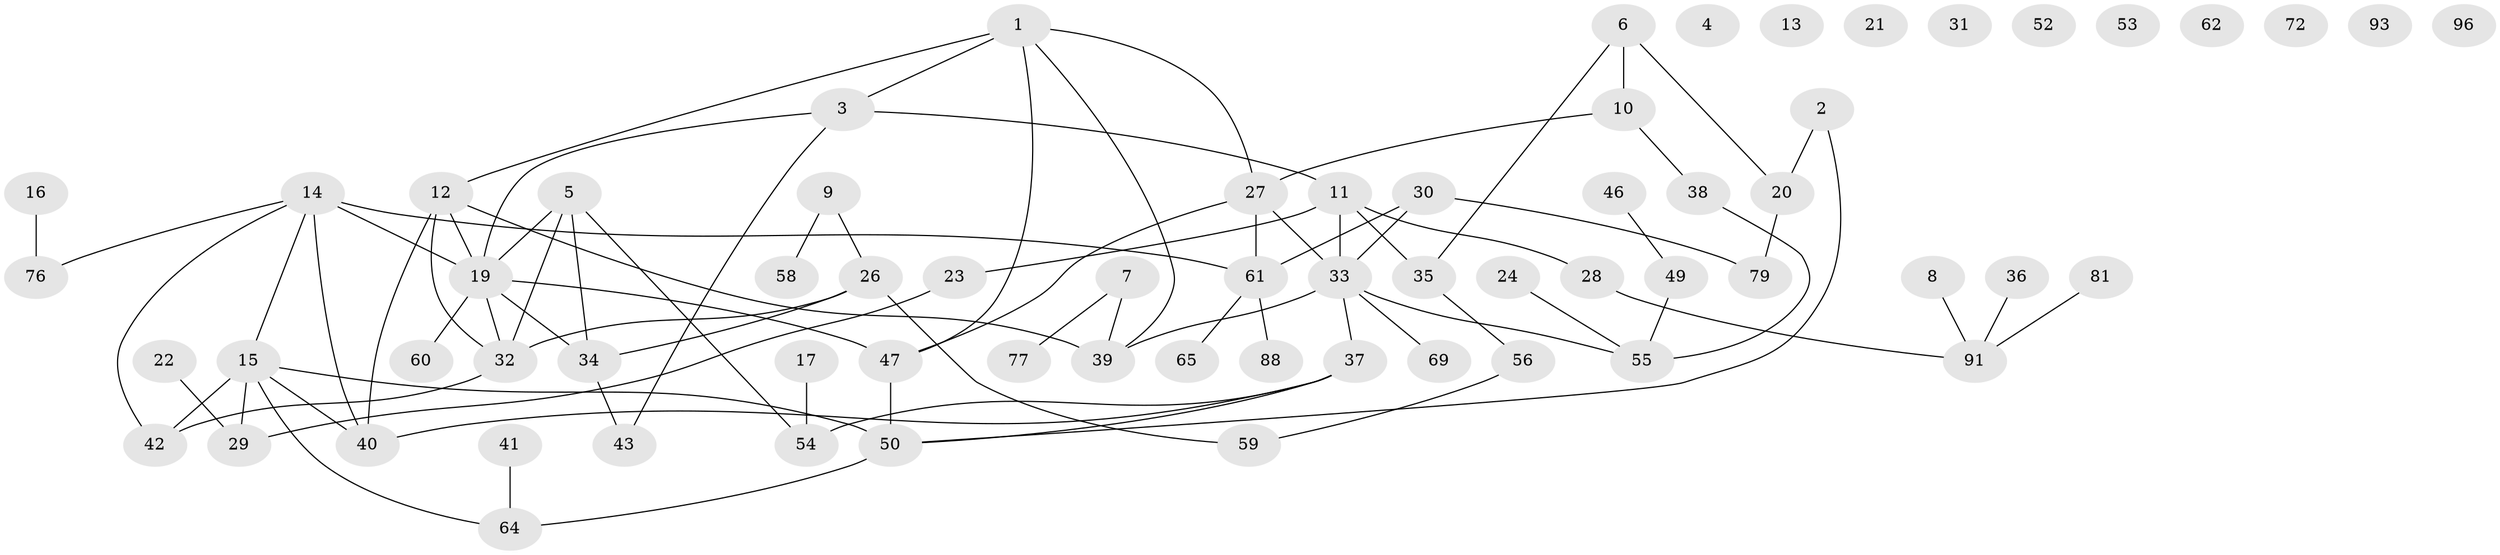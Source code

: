 // original degree distribution, {5: 0.0625, 2: 0.23958333333333334, 4: 0.14583333333333334, 0: 0.09375, 3: 0.22916666666666666, 1: 0.20833333333333334, 7: 0.020833333333333332}
// Generated by graph-tools (version 1.1) at 2025/16/03/04/25 18:16:37]
// undirected, 67 vertices, 84 edges
graph export_dot {
graph [start="1"]
  node [color=gray90,style=filled];
  1;
  2;
  3;
  4;
  5 [super="+25"];
  6;
  7;
  8;
  9;
  10;
  11;
  12 [super="+18"];
  13;
  14 [super="+73"];
  15 [super="+44"];
  16;
  17;
  19 [super="+70+57"];
  20 [super="+51"];
  21;
  22;
  23;
  24;
  26;
  27 [super="+84"];
  28;
  29;
  30;
  31;
  32;
  33 [super="+75"];
  34 [super="+63"];
  35 [super="+48"];
  36;
  37;
  38;
  39 [super="+80+83"];
  40 [super="+90"];
  41;
  42 [super="+67"];
  43;
  46;
  47 [super="+78"];
  49;
  50 [super="+82"];
  52;
  53;
  54 [super="+66"];
  55;
  56;
  58;
  59;
  60 [super="+74+68"];
  61;
  62 [super="+71"];
  64;
  65;
  69;
  72;
  76 [super="+85"];
  77;
  79 [super="+86"];
  81;
  88;
  91 [super="+92"];
  93;
  96;
  1 -- 3;
  1 -- 27;
  1 -- 47;
  1 -- 39;
  1 -- 12;
  2 -- 20;
  2 -- 50;
  3 -- 11;
  3 -- 43;
  3 -- 19;
  5 -- 19;
  5 -- 32;
  5 -- 54;
  5 -- 34;
  6 -- 10;
  6 -- 20;
  6 -- 35;
  7 -- 39;
  7 -- 77;
  8 -- 91;
  9 -- 26;
  9 -- 58;
  10 -- 38;
  10 -- 27;
  11 -- 23;
  11 -- 28;
  11 -- 35;
  11 -- 33;
  12 -- 40;
  12 -- 19 [weight=2];
  12 -- 32;
  12 -- 39;
  14 -- 19 [weight=2];
  14 -- 40;
  14 -- 42;
  14 -- 76;
  14 -- 61;
  14 -- 15;
  15 -- 29;
  15 -- 50;
  15 -- 40;
  15 -- 42;
  15 -- 64;
  16 -- 76;
  17 -- 54;
  19 -- 47;
  19 -- 60;
  19 -- 32;
  19 -- 34;
  20 -- 79;
  22 -- 29;
  23 -- 29;
  24 -- 55;
  26 -- 32;
  26 -- 34;
  26 -- 59;
  27 -- 47 [weight=2];
  27 -- 61;
  27 -- 33;
  28 -- 91;
  30 -- 61;
  30 -- 79;
  30 -- 33;
  32 -- 42;
  33 -- 37;
  33 -- 69;
  33 -- 39;
  33 -- 55;
  34 -- 43;
  35 -- 56;
  36 -- 91;
  37 -- 40;
  37 -- 50;
  37 -- 54;
  38 -- 55;
  41 -- 64;
  46 -- 49;
  47 -- 50;
  49 -- 55;
  50 -- 64;
  56 -- 59;
  61 -- 65;
  61 -- 88;
  81 -- 91;
}
